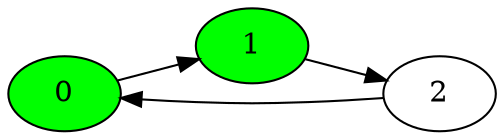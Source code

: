 digraph{
rankdir=LR
0 [fillcolor = green; style=filled]
1 [fillcolor = green; style=filled]
2
0->1
1->2
2->0
}
